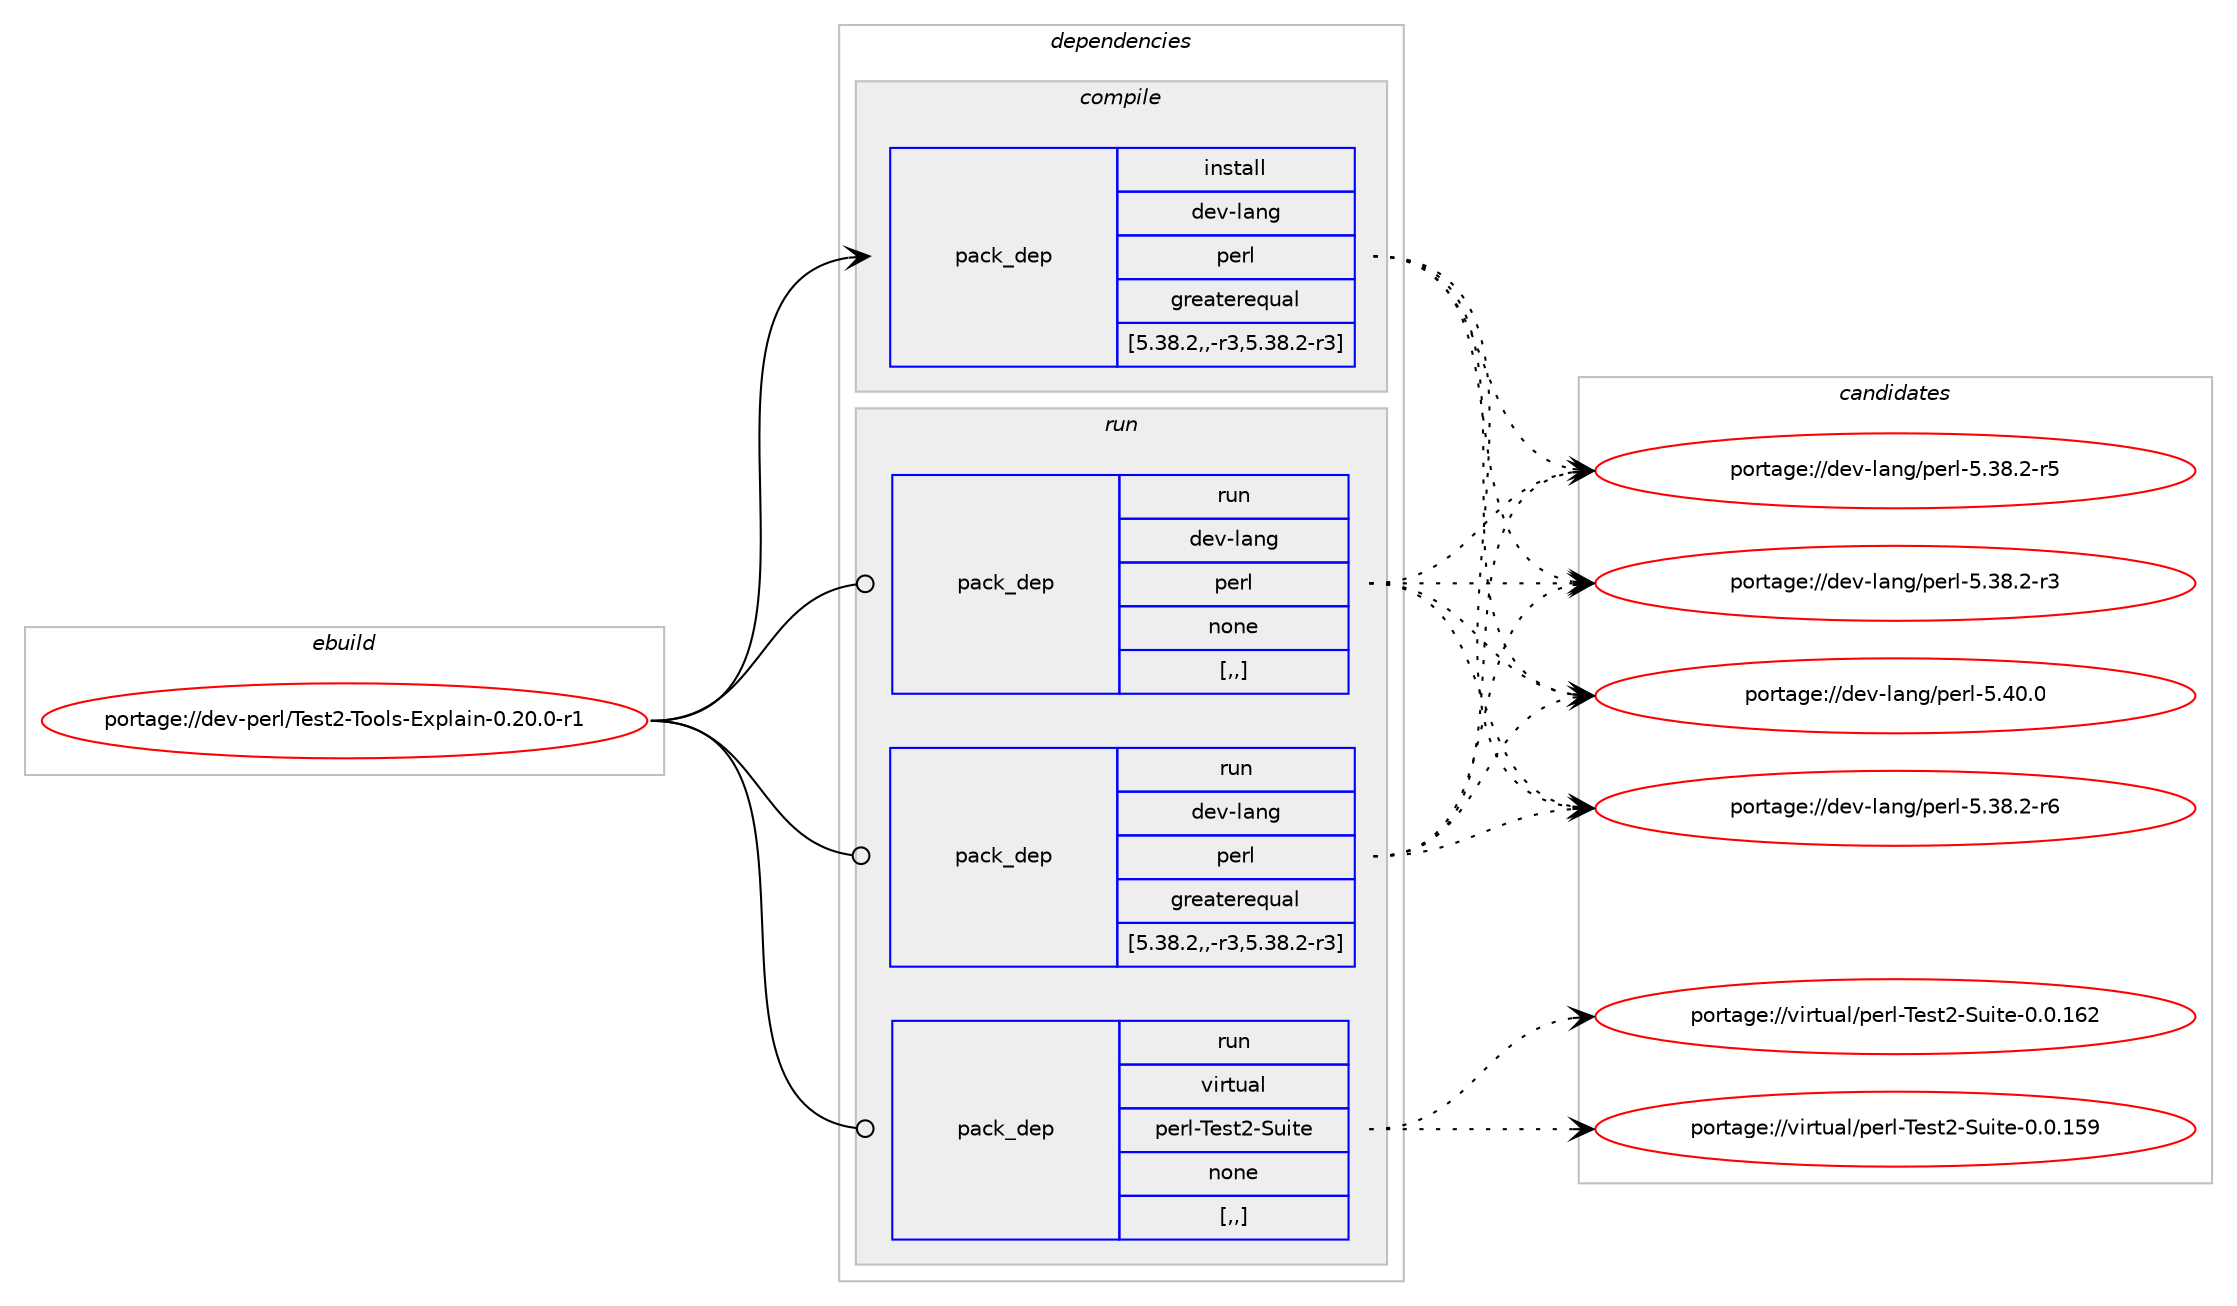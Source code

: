 digraph prolog {

# *************
# Graph options
# *************

newrank=true;
concentrate=true;
compound=true;
graph [rankdir=LR,fontname=Helvetica,fontsize=10,ranksep=1.5];#, ranksep=2.5, nodesep=0.2];
edge  [arrowhead=vee];
node  [fontname=Helvetica,fontsize=10];

# **********
# The ebuild
# **********

subgraph cluster_leftcol {
color=gray;
label=<<i>ebuild</i>>;
id [label="portage://dev-perl/Test2-Tools-Explain-0.20.0-r1", color=red, width=4, href="../dev-perl/Test2-Tools-Explain-0.20.0-r1.svg"];
}

# ****************
# The dependencies
# ****************

subgraph cluster_midcol {
color=gray;
label=<<i>dependencies</i>>;
subgraph cluster_compile {
fillcolor="#eeeeee";
style=filled;
label=<<i>compile</i>>;
subgraph pack467063 {
dependency632182 [label=<<TABLE BORDER="0" CELLBORDER="1" CELLSPACING="0" CELLPADDING="4" WIDTH="220"><TR><TD ROWSPAN="6" CELLPADDING="30">pack_dep</TD></TR><TR><TD WIDTH="110">install</TD></TR><TR><TD>dev-lang</TD></TR><TR><TD>perl</TD></TR><TR><TD>greaterequal</TD></TR><TR><TD>[5.38.2,,-r3,5.38.2-r3]</TD></TR></TABLE>>, shape=none, color=blue];
}
id:e -> dependency632182:w [weight=20,style="solid",arrowhead="vee"];
}
subgraph cluster_compileandrun {
fillcolor="#eeeeee";
style=filled;
label=<<i>compile and run</i>>;
}
subgraph cluster_run {
fillcolor="#eeeeee";
style=filled;
label=<<i>run</i>>;
subgraph pack467064 {
dependency632183 [label=<<TABLE BORDER="0" CELLBORDER="1" CELLSPACING="0" CELLPADDING="4" WIDTH="220"><TR><TD ROWSPAN="6" CELLPADDING="30">pack_dep</TD></TR><TR><TD WIDTH="110">run</TD></TR><TR><TD>dev-lang</TD></TR><TR><TD>perl</TD></TR><TR><TD>greaterequal</TD></TR><TR><TD>[5.38.2,,-r3,5.38.2-r3]</TD></TR></TABLE>>, shape=none, color=blue];
}
id:e -> dependency632183:w [weight=20,style="solid",arrowhead="odot"];
subgraph pack467065 {
dependency632184 [label=<<TABLE BORDER="0" CELLBORDER="1" CELLSPACING="0" CELLPADDING="4" WIDTH="220"><TR><TD ROWSPAN="6" CELLPADDING="30">pack_dep</TD></TR><TR><TD WIDTH="110">run</TD></TR><TR><TD>dev-lang</TD></TR><TR><TD>perl</TD></TR><TR><TD>none</TD></TR><TR><TD>[,,]</TD></TR></TABLE>>, shape=none, color=blue];
}
id:e -> dependency632184:w [weight=20,style="solid",arrowhead="odot"];
subgraph pack467066 {
dependency632185 [label=<<TABLE BORDER="0" CELLBORDER="1" CELLSPACING="0" CELLPADDING="4" WIDTH="220"><TR><TD ROWSPAN="6" CELLPADDING="30">pack_dep</TD></TR><TR><TD WIDTH="110">run</TD></TR><TR><TD>virtual</TD></TR><TR><TD>perl-Test2-Suite</TD></TR><TR><TD>none</TD></TR><TR><TD>[,,]</TD></TR></TABLE>>, shape=none, color=blue];
}
id:e -> dependency632185:w [weight=20,style="solid",arrowhead="odot"];
}
}

# **************
# The candidates
# **************

subgraph cluster_choices {
rank=same;
color=gray;
label=<<i>candidates</i>>;

subgraph choice467063 {
color=black;
nodesep=1;
choice10010111845108971101034711210111410845534652484648 [label="portage://dev-lang/perl-5.40.0", color=red, width=4,href="../dev-lang/perl-5.40.0.svg"];
choice100101118451089711010347112101114108455346515646504511454 [label="portage://dev-lang/perl-5.38.2-r6", color=red, width=4,href="../dev-lang/perl-5.38.2-r6.svg"];
choice100101118451089711010347112101114108455346515646504511453 [label="portage://dev-lang/perl-5.38.2-r5", color=red, width=4,href="../dev-lang/perl-5.38.2-r5.svg"];
choice100101118451089711010347112101114108455346515646504511451 [label="portage://dev-lang/perl-5.38.2-r3", color=red, width=4,href="../dev-lang/perl-5.38.2-r3.svg"];
dependency632182:e -> choice10010111845108971101034711210111410845534652484648:w [style=dotted,weight="100"];
dependency632182:e -> choice100101118451089711010347112101114108455346515646504511454:w [style=dotted,weight="100"];
dependency632182:e -> choice100101118451089711010347112101114108455346515646504511453:w [style=dotted,weight="100"];
dependency632182:e -> choice100101118451089711010347112101114108455346515646504511451:w [style=dotted,weight="100"];
}
subgraph choice467064 {
color=black;
nodesep=1;
choice10010111845108971101034711210111410845534652484648 [label="portage://dev-lang/perl-5.40.0", color=red, width=4,href="../dev-lang/perl-5.40.0.svg"];
choice100101118451089711010347112101114108455346515646504511454 [label="portage://dev-lang/perl-5.38.2-r6", color=red, width=4,href="../dev-lang/perl-5.38.2-r6.svg"];
choice100101118451089711010347112101114108455346515646504511453 [label="portage://dev-lang/perl-5.38.2-r5", color=red, width=4,href="../dev-lang/perl-5.38.2-r5.svg"];
choice100101118451089711010347112101114108455346515646504511451 [label="portage://dev-lang/perl-5.38.2-r3", color=red, width=4,href="../dev-lang/perl-5.38.2-r3.svg"];
dependency632183:e -> choice10010111845108971101034711210111410845534652484648:w [style=dotted,weight="100"];
dependency632183:e -> choice100101118451089711010347112101114108455346515646504511454:w [style=dotted,weight="100"];
dependency632183:e -> choice100101118451089711010347112101114108455346515646504511453:w [style=dotted,weight="100"];
dependency632183:e -> choice100101118451089711010347112101114108455346515646504511451:w [style=dotted,weight="100"];
}
subgraph choice467065 {
color=black;
nodesep=1;
choice10010111845108971101034711210111410845534652484648 [label="portage://dev-lang/perl-5.40.0", color=red, width=4,href="../dev-lang/perl-5.40.0.svg"];
choice100101118451089711010347112101114108455346515646504511454 [label="portage://dev-lang/perl-5.38.2-r6", color=red, width=4,href="../dev-lang/perl-5.38.2-r6.svg"];
choice100101118451089711010347112101114108455346515646504511453 [label="portage://dev-lang/perl-5.38.2-r5", color=red, width=4,href="../dev-lang/perl-5.38.2-r5.svg"];
choice100101118451089711010347112101114108455346515646504511451 [label="portage://dev-lang/perl-5.38.2-r3", color=red, width=4,href="../dev-lang/perl-5.38.2-r3.svg"];
dependency632184:e -> choice10010111845108971101034711210111410845534652484648:w [style=dotted,weight="100"];
dependency632184:e -> choice100101118451089711010347112101114108455346515646504511454:w [style=dotted,weight="100"];
dependency632184:e -> choice100101118451089711010347112101114108455346515646504511453:w [style=dotted,weight="100"];
dependency632184:e -> choice100101118451089711010347112101114108455346515646504511451:w [style=dotted,weight="100"];
}
subgraph choice467066 {
color=black;
nodesep=1;
choice118105114116117971084711210111410845841011151165045831171051161014548464846495450 [label="portage://virtual/perl-Test2-Suite-0.0.162", color=red, width=4,href="../virtual/perl-Test2-Suite-0.0.162.svg"];
choice118105114116117971084711210111410845841011151165045831171051161014548464846495357 [label="portage://virtual/perl-Test2-Suite-0.0.159", color=red, width=4,href="../virtual/perl-Test2-Suite-0.0.159.svg"];
dependency632185:e -> choice118105114116117971084711210111410845841011151165045831171051161014548464846495450:w [style=dotted,weight="100"];
dependency632185:e -> choice118105114116117971084711210111410845841011151165045831171051161014548464846495357:w [style=dotted,weight="100"];
}
}

}
